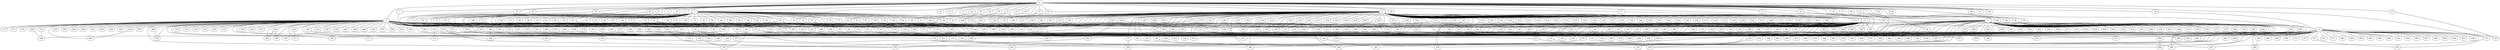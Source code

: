 
graph graphname {
    0 -- 1
0 -- 2
0 -- 3
0 -- 4
0 -- 5
0 -- 6
0 -- 7
0 -- 8
0 -- 9
0 -- 10
0 -- 11
0 -- 12
0 -- 13
0 -- 14
0 -- 15
0 -- 16
0 -- 17
0 -- 18
0 -- 19
0 -- 20
0 -- 21
0 -- 22
0 -- 23
0 -- 24
0 -- 25
0 -- 26
0 -- 27
0 -- 28
0 -- 29
0 -- 30
0 -- 31
0 -- 32
0 -- 33
0 -- 34
0 -- 35
0 -- 36
0 -- 37
0 -- 38
0 -- 39
0 -- 40
0 -- 41
0 -- 42
0 -- 43
0 -- 44
0 -- 45
0 -- 46
0 -- 47
0 -- 48
0 -- 49
0 -- 50
0 -- 51
1 -- 52
1 -- 53
1 -- 54
1 -- 55
1 -- 56
1 -- 57
1 -- 58
1 -- 59
1 -- 60
1 -- 61
1 -- 62
1 -- 63
1 -- 64
1 -- 65
1 -- 66
1 -- 67
1 -- 68
1 -- 69
1 -- 70
1 -- 71
1 -- 72
1 -- 73
1 -- 74
1 -- 75
1 -- 76
1 -- 77
1 -- 78
1 -- 79
1 -- 80
1 -- 81
1 -- 82
1 -- 83
1 -- 84
1 -- 85
1 -- 86
1 -- 87
1 -- 88
1 -- 89
1 -- 90
1 -- 91
1 -- 92
1 -- 93
1 -- 94
1 -- 95
1 -- 96
1 -- 97
1 -- 98
1 -- 99
1 -- 100
1 -- 101
1 -- 102
1 -- 103
1 -- 104
1 -- 105
1 -- 106
1 -- 107
1 -- 108
1 -- 109
1 -- 110
1 -- 111
1 -- 112
1 -- 113
1 -- 454
2 -- 114
2 -- 115
2 -- 116
2 -- 117
2 -- 118
2 -- 119
2 -- 120
2 -- 121
2 -- 122
2 -- 123
2 -- 124
2 -- 125
2 -- 126
2 -- 127
2 -- 128
2 -- 129
2 -- 130
2 -- 131
2 -- 132
2 -- 133
2 -- 134
2 -- 135
2 -- 136
2 -- 137
2 -- 138
2 -- 139
2 -- 140
2 -- 141
2 -- 142
2 -- 143
2 -- 144
2 -- 145
2 -- 146
2 -- 147
2 -- 148
2 -- 149
2 -- 150
2 -- 151
2 -- 152
2 -- 153
2 -- 154
2 -- 155
2 -- 156
2 -- 157
2 -- 158
2 -- 159
2 -- 160
2 -- 161
2 -- 162
2 -- 163
2 -- 164
2 -- 165
2 -- 166
2 -- 167
2 -- 168
2 -- 169
2 -- 170
2 -- 171
2 -- 172
2 -- 173
2 -- 174
2 -- 175
2 -- 176
2 -- 177
2 -- 178
2 -- 179
2 -- 180
2 -- 181
2 -- 182
2 -- 183
2 -- 184
2 -- 185
2 -- 186
2 -- 187
2 -- 188
2 -- 189
2 -- 190
2 -- 191
2 -- 192
2 -- 193
2 -- 194
2 -- 195
2 -- 196
2 -- 197
2 -- 198
2 -- 199
2 -- 200
2 -- 201
2 -- 202
2 -- 203
2 -- 204
2 -- 205
2 -- 206
2 -- 207
2 -- 208
2 -- 209
2 -- 210
2 -- 211
2 -- 212
2 -- 213
2 -- 214
2 -- 215
2 -- 216
2 -- 217
2 -- 218
2 -- 219
2 -- 220
2 -- 221
2 -- 222
2 -- 223
3 -- 224
3 -- 225
3 -- 226
3 -- 227
3 -- 228
3 -- 229
3 -- 230
3 -- 231
3 -- 232
3 -- 233
3 -- 234
3 -- 235
3 -- 236
3 -- 237
3 -- 238
3 -- 239
3 -- 240
3 -- 241
3 -- 242
3 -- 243
3 -- 244
3 -- 245
3 -- 246
3 -- 247
3 -- 248
3 -- 249
3 -- 250
3 -- 251
3 -- 252
3 -- 253
3 -- 254
3 -- 255
3 -- 256
3 -- 257
3 -- 258
3 -- 259
3 -- 260
3 -- 261
3 -- 262
3 -- 263
3 -- 264
3 -- 265
3 -- 266
3 -- 267
3 -- 268
3 -- 269
3 -- 270
3 -- 271
3 -- 272
3 -- 273
3 -- 274
3 -- 275
3 -- 276
3 -- 277
3 -- 278
3 -- 279
3 -- 280
3 -- 281
3 -- 282
3 -- 283
3 -- 284
3 -- 285
3 -- 286
3 -- 287
3 -- 288
3 -- 289
3 -- 290
3 -- 291
3 -- 292
3 -- 293
3 -- 294
3 -- 295
3 -- 296
3 -- 297
3 -- 298
3 -- 299
3 -- 300
3 -- 301
3 -- 302
3 -- 303
3 -- 304
3 -- 305
3 -- 306
3 -- 307
3 -- 308
3 -- 309
3 -- 310
3 -- 311
3 -- 312
3 -- 313
3 -- 314
3 -- 315
3 -- 316
3 -- 317
3 -- 318
3 -- 319
3 -- 320
4 -- 321
4 -- 322
4 -- 323
4 -- 324
4 -- 325
4 -- 326
4 -- 327
4 -- 328
4 -- 329
4 -- 330
4 -- 331
4 -- 332
4 -- 333
4 -- 334
4 -- 335
4 -- 336
4 -- 337
4 -- 338
4 -- 339
4 -- 340
4 -- 341
4 -- 342
4 -- 343
4 -- 344
4 -- 345
4 -- 346
4 -- 347
4 -- 348
4 -- 349
4 -- 350
4 -- 351
4 -- 352
4 -- 353
4 -- 354
4 -- 355
4 -- 356
4 -- 357
4 -- 358
4 -- 359
4 -- 360
4 -- 361
4 -- 362
4 -- 363
4 -- 364
4 -- 365
4 -- 366
4 -- 367
4 -- 368
4 -- 369
4 -- 370
4 -- 371
5 -- 384
5 -- 386
5 -- 387
5 -- 388
5 -- 389
5 -- 390
5 -- 385
5 -- 392
5 -- 393
5 -- 394
5 -- 395
5 -- 396
5 -- 397
5 -- 398
5 -- 399
5 -- 400
5 -- 401
5 -- 402
5 -- 403
5 -- 404
5 -- 405
5 -- 406
5 -- 407
5 -- 408
5 -- 409
5 -- 410
5 -- 411
5 -- 412
5 -- 413
5 -- 414
5 -- 415
5 -- 416
5 -- 417
5 -- 418
5 -- 419
5 -- 420
5 -- 421
5 -- 422
5 -- 423
5 -- 424
5 -- 425
5 -- 426
5 -- 391
5 -- 428
5 -- 429
5 -- 430
5 -- 431
5 -- 432
5 -- 433
5 -- 434
5 -- 435
5 -- 427
5 -- 372
5 -- 373
5 -- 374
5 -- 375
5 -- 376
5 -- 377
5 -- 378
5 -- 379
5 -- 380
5 -- 381
5 -- 382
5 -- 383
5 -- 190
6 -- 436
6 -- 437
6 -- 438
6 -- 439
6 -- 440
6 -- 441
6 -- 442
6 -- 443
6 -- 444
6 -- 445
6 -- 446
6 -- 447
6 -- 448
6 -- 449
6 -- 450
6 -- 451
6 -- 452
6 -- 453
6 -- 454
6 -- 455
6 -- 456
6 -- 457
6 -- 458
6 -- 459
6 -- 460
6 -- 461
6 -- 462
6 -- 463
6 -- 464
6 -- 465
6 -- 466
6 -- 467
6 -- 468
6 -- 469
6 -- 470
6 -- 471
6 -- 472
6 -- 473
6 -- 474
6 -- 475
6 -- 476
6 -- 477
6 -- 478
6 -- 479
6 -- 480
6 -- 481
6 -- 482
6 -- 483
6 -- 484
6 -- 485
6 -- 486
6 -- 487
6 -- 488
6 -- 489
6 -- 490
6 -- 491
6 -- 492
6 -- 493
6 -- 494
6 -- 495
6 -- 496
6 -- 497
6 -- 498
6 -- 499
6 -- 166
6 -- 24
7 -- 278
12 -- 354
12 -- 34
13 -- 96
13 -- 239
16 -- 68
16 -- 417
16 -- 96
18 -- 260
19 -- 227
21 -- 359
22 -- 184
24 -- 427
25 -- 455
26 -- 452
26 -- 153
27 -- 28
27 -- 211
28 -- 159
30 -- 490
31 -- 60
31 -- 180
31 -- 222
32 -- 293
33 -- 307
35 -- 331
36 -- 379
36 -- 390
39 -- 55
39 -- 349
39 -- 108
40 -- 349
40 -- 485
41 -- 80
43 -- 244
43 -- 317
45 -- 203
45 -- 198
49 -- 441
49 -- 432
50 -- 464
50 -- 52
51 -- 311
54 -- 290
54 -- 208
55 -- 297
57 -- 446
59 -- 340
59 -- 109
60 -- 199
60 -- 168
64 -- 237
65 -- 112
65 -- 399
65 -- 437
70 -- 100
70 -- 392
71 -- 490
72 -- 452
74 -- 407
74 -- 297
75 -- 246
77 -- 88
78 -- 121
78 -- 326
79 -- 479
79 -- 487
81 -- 96
83 -- 213
83 -- 300
85 -- 317
85 -- 344
85 -- 110
85 -- 224
86 -- 113
87 -- 216
90 -- 96
91 -- 131
91 -- 208
93 -- 107
93 -- 283
93 -- 493
93 -- 345
95 -- 104
97 -- 205
99 -- 306
99 -- 272
100 -- 460
101 -- 433
102 -- 122
102 -- 385
103 -- 303
104 -- 256
105 -- 125
105 -- 336
105 -- 388
107 -- 127
108 -- 309
109 -- 277
114 -- 288
114 -- 185
114 -- 209
116 -- 164
117 -- 435
117 -- 270
118 -- 143
118 -- 482
118 -- 219
122 -- 474
123 -- 285
124 -- 426
124 -- 317
124 -- 366
127 -- 485
127 -- 318
128 -- 293
130 -- 397
130 -- 195
131 -- 263
132 -- 281
132 -- 190
135 -- 474
137 -- 330
138 -- 492
138 -- 200
139 -- 486
141 -- 474
142 -- 185
147 -- 358
147 -- 438
152 -- 492
153 -- 368
153 -- 175
156 -- 313
157 -- 429
161 -- 363
163 -- 395
163 -- 387
165 -- 190
168 -- 207
168 -- 463
170 -- 478
171 -- 456
174 -- 480
175 -- 300
177 -- 491
177 -- 255
179 -- 452
181 -- 253
182 -- 344
182 -- 220
182 -- 309
188 -- 482
188 -- 213
191 -- 362
194 -- 344
196 -- 379
197 -- 231
198 -- 244
199 -- 308
199 -- 221
200 -- 451
202 -- 287
202 -- 484
209 -- 314
215 -- 363
217 -- 313
219 -- 335
220 -- 396
221 -- 351
222 -- 497
225 -- 354
227 -- 339
235 -- 497
235 -- 419
239 -- 242
240 -- 264
240 -- 284
241 -- 344
242 -- 423
243 -- 292
243 -- 361
247 -- 344
250 -- 251
254 -- 269
255 -- 389
260 -- 457
261 -- 439
265 -- 468
265 -- 470
267 -- 373
268 -- 327
270 -- 333
270 -- 409
272 -- 489
272 -- 366
274 -- 416
281 -- 318
283 -- 482
283 -- 457
289 -- 304
293 -- 419
294 -- 348
298 -- 398
298 -- 329
299 -- 376
299 -- 308
299 -- 389
300 -- 318
301 -- 384
303 -- 432
311 -- 459
314 -- 478
315 -- 373
315 -- 452
316 -- 348
317 -- 345
320 -- 399
320 -- 346
321 -- 410
326 -- 498
327 -- 440
332 -- 452
336 -- 344
341 -- 376
344 -- 367
345 -- 429
349 -- 413
350 -- 392
353 -- 478
361 -- 438
363 -- 437
365 -- 441
366 -- 419
369 -- 436
370 -- 425
372 -- 407
376 -- 492
380 -- 440
386 -- 404
388 -- 439
393 -- 398
410 -- 482
415 -- 483
443 -- 465
473 -- 476

}
